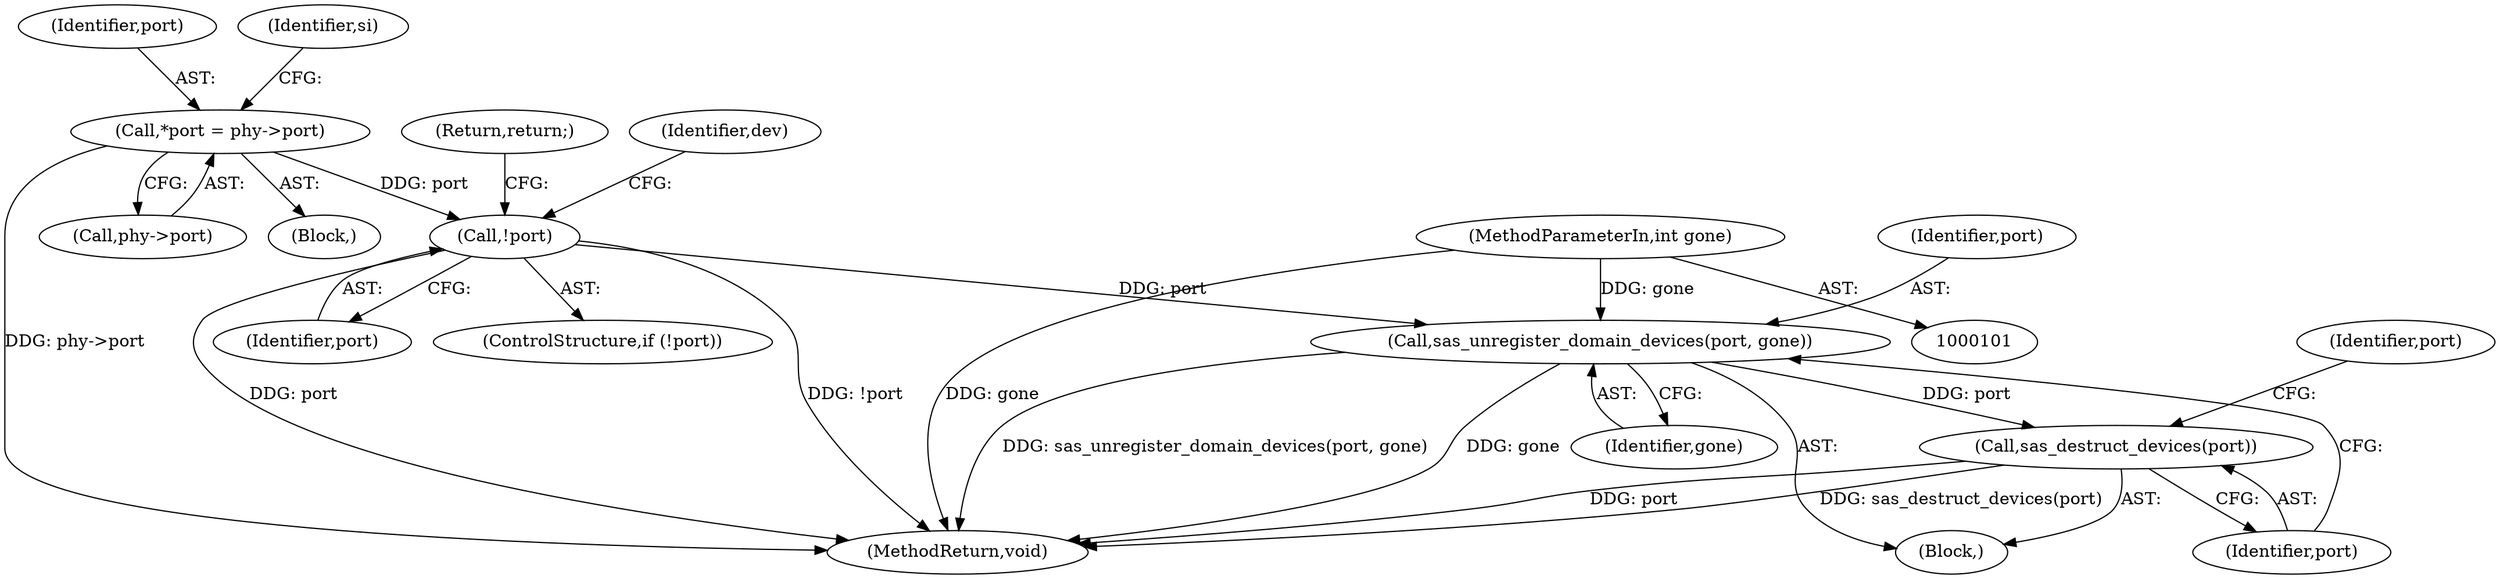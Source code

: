 digraph "0_linux_0558f33c06bb910e2879e355192227a8e8f0219d_9@API" {
"1000152" [label="(Call,sas_unregister_domain_devices(port, gone))"];
"1000131" [label="(Call,!port)"];
"1000112" [label="(Call,*port = phy->port)"];
"1000103" [label="(MethodParameterIn,int gone)"];
"1000155" [label="(Call,sas_destruct_devices(port))"];
"1000155" [label="(Call,sas_destruct_devices(port))"];
"1000154" [label="(Identifier,gone)"];
"1000135" [label="(Identifier,dev)"];
"1000156" [label="(Identifier,port)"];
"1000114" [label="(Call,phy->port)"];
"1000151" [label="(Block,)"];
"1000113" [label="(Identifier,port)"];
"1000131" [label="(Call,!port)"];
"1000283" [label="(MethodReturn,void)"];
"1000104" [label="(Block,)"];
"1000153" [label="(Identifier,port)"];
"1000133" [label="(Return,return;)"];
"1000103" [label="(MethodParameterIn,int gone)"];
"1000130" [label="(ControlStructure,if (!port))"];
"1000152" [label="(Call,sas_unregister_domain_devices(port, gone))"];
"1000159" [label="(Identifier,port)"];
"1000112" [label="(Call,*port = phy->port)"];
"1000132" [label="(Identifier,port)"];
"1000119" [label="(Identifier,si)"];
"1000152" -> "1000151"  [label="AST: "];
"1000152" -> "1000154"  [label="CFG: "];
"1000153" -> "1000152"  [label="AST: "];
"1000154" -> "1000152"  [label="AST: "];
"1000156" -> "1000152"  [label="CFG: "];
"1000152" -> "1000283"  [label="DDG: sas_unregister_domain_devices(port, gone)"];
"1000152" -> "1000283"  [label="DDG: gone"];
"1000131" -> "1000152"  [label="DDG: port"];
"1000103" -> "1000152"  [label="DDG: gone"];
"1000152" -> "1000155"  [label="DDG: port"];
"1000131" -> "1000130"  [label="AST: "];
"1000131" -> "1000132"  [label="CFG: "];
"1000132" -> "1000131"  [label="AST: "];
"1000133" -> "1000131"  [label="CFG: "];
"1000135" -> "1000131"  [label="CFG: "];
"1000131" -> "1000283"  [label="DDG: port"];
"1000131" -> "1000283"  [label="DDG: !port"];
"1000112" -> "1000131"  [label="DDG: port"];
"1000112" -> "1000104"  [label="AST: "];
"1000112" -> "1000114"  [label="CFG: "];
"1000113" -> "1000112"  [label="AST: "];
"1000114" -> "1000112"  [label="AST: "];
"1000119" -> "1000112"  [label="CFG: "];
"1000112" -> "1000283"  [label="DDG: phy->port"];
"1000103" -> "1000101"  [label="AST: "];
"1000103" -> "1000283"  [label="DDG: gone"];
"1000155" -> "1000151"  [label="AST: "];
"1000155" -> "1000156"  [label="CFG: "];
"1000156" -> "1000155"  [label="AST: "];
"1000159" -> "1000155"  [label="CFG: "];
"1000155" -> "1000283"  [label="DDG: sas_destruct_devices(port)"];
"1000155" -> "1000283"  [label="DDG: port"];
}
